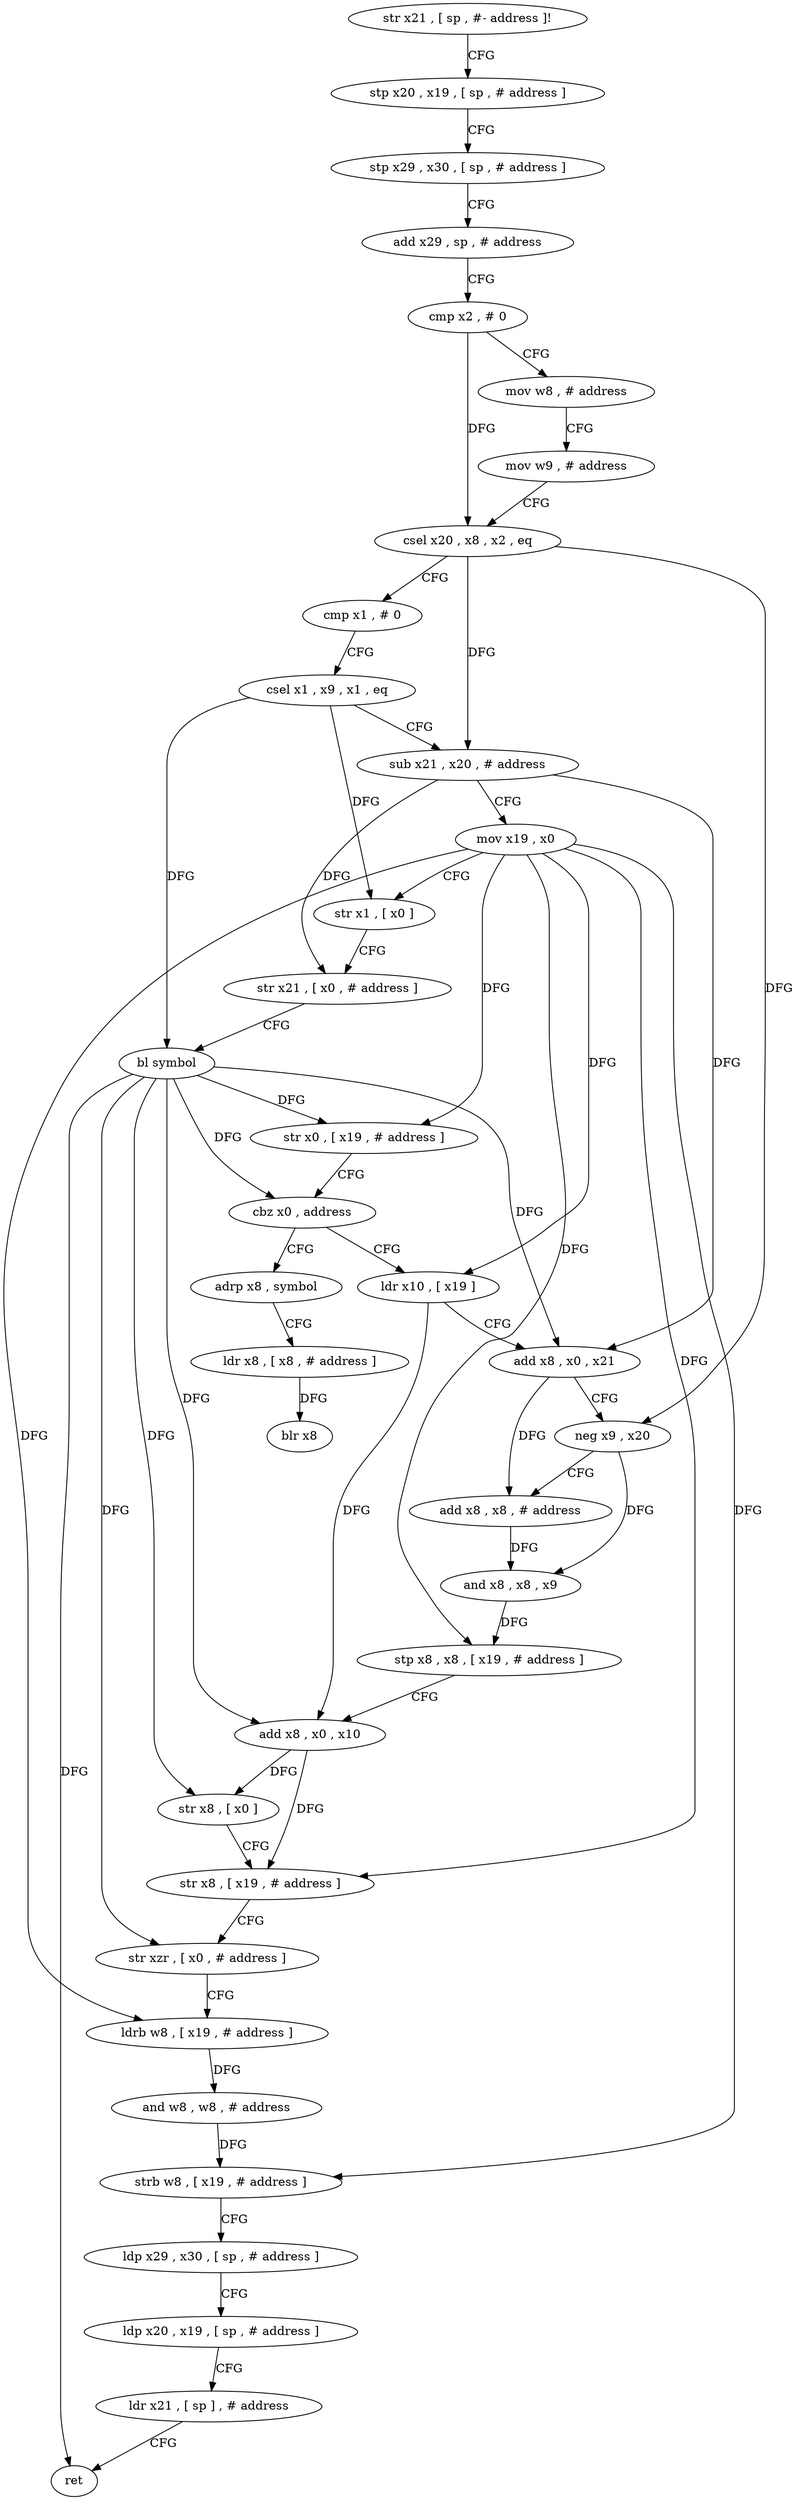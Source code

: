 digraph "func" {
"4259472" [label = "str x21 , [ sp , #- address ]!" ]
"4259476" [label = "stp x20 , x19 , [ sp , # address ]" ]
"4259480" [label = "stp x29 , x30 , [ sp , # address ]" ]
"4259484" [label = "add x29 , sp , # address" ]
"4259488" [label = "cmp x2 , # 0" ]
"4259492" [label = "mov w8 , # address" ]
"4259496" [label = "mov w9 , # address" ]
"4259500" [label = "csel x20 , x8 , x2 , eq" ]
"4259504" [label = "cmp x1 , # 0" ]
"4259508" [label = "csel x1 , x9 , x1 , eq" ]
"4259512" [label = "sub x21 , x20 , # address" ]
"4259516" [label = "mov x19 , x0" ]
"4259520" [label = "str x1 , [ x0 ]" ]
"4259524" [label = "str x21 , [ x0 , # address ]" ]
"4259528" [label = "bl symbol" ]
"4259532" [label = "str x0 , [ x19 , # address ]" ]
"4259536" [label = "cbz x0 , address" ]
"4259608" [label = "adrp x8 , symbol" ]
"4259540" [label = "ldr x10 , [ x19 ]" ]
"4259612" [label = "ldr x8 , [ x8 , # address ]" ]
"4259616" [label = "blr x8" ]
"4259544" [label = "add x8 , x0 , x21" ]
"4259548" [label = "neg x9 , x20" ]
"4259552" [label = "add x8 , x8 , # address" ]
"4259556" [label = "and x8 , x8 , x9" ]
"4259560" [label = "stp x8 , x8 , [ x19 , # address ]" ]
"4259564" [label = "add x8 , x0 , x10" ]
"4259568" [label = "str x8 , [ x0 ]" ]
"4259572" [label = "str x8 , [ x19 , # address ]" ]
"4259576" [label = "str xzr , [ x0 , # address ]" ]
"4259580" [label = "ldrb w8 , [ x19 , # address ]" ]
"4259584" [label = "and w8 , w8 , # address" ]
"4259588" [label = "strb w8 , [ x19 , # address ]" ]
"4259592" [label = "ldp x29 , x30 , [ sp , # address ]" ]
"4259596" [label = "ldp x20 , x19 , [ sp , # address ]" ]
"4259600" [label = "ldr x21 , [ sp ] , # address" ]
"4259604" [label = "ret" ]
"4259472" -> "4259476" [ label = "CFG" ]
"4259476" -> "4259480" [ label = "CFG" ]
"4259480" -> "4259484" [ label = "CFG" ]
"4259484" -> "4259488" [ label = "CFG" ]
"4259488" -> "4259492" [ label = "CFG" ]
"4259488" -> "4259500" [ label = "DFG" ]
"4259492" -> "4259496" [ label = "CFG" ]
"4259496" -> "4259500" [ label = "CFG" ]
"4259500" -> "4259504" [ label = "CFG" ]
"4259500" -> "4259512" [ label = "DFG" ]
"4259500" -> "4259548" [ label = "DFG" ]
"4259504" -> "4259508" [ label = "CFG" ]
"4259508" -> "4259512" [ label = "CFG" ]
"4259508" -> "4259520" [ label = "DFG" ]
"4259508" -> "4259528" [ label = "DFG" ]
"4259512" -> "4259516" [ label = "CFG" ]
"4259512" -> "4259524" [ label = "DFG" ]
"4259512" -> "4259544" [ label = "DFG" ]
"4259516" -> "4259520" [ label = "CFG" ]
"4259516" -> "4259532" [ label = "DFG" ]
"4259516" -> "4259540" [ label = "DFG" ]
"4259516" -> "4259560" [ label = "DFG" ]
"4259516" -> "4259572" [ label = "DFG" ]
"4259516" -> "4259580" [ label = "DFG" ]
"4259516" -> "4259588" [ label = "DFG" ]
"4259520" -> "4259524" [ label = "CFG" ]
"4259524" -> "4259528" [ label = "CFG" ]
"4259528" -> "4259532" [ label = "DFG" ]
"4259528" -> "4259536" [ label = "DFG" ]
"4259528" -> "4259544" [ label = "DFG" ]
"4259528" -> "4259564" [ label = "DFG" ]
"4259528" -> "4259568" [ label = "DFG" ]
"4259528" -> "4259576" [ label = "DFG" ]
"4259528" -> "4259604" [ label = "DFG" ]
"4259532" -> "4259536" [ label = "CFG" ]
"4259536" -> "4259608" [ label = "CFG" ]
"4259536" -> "4259540" [ label = "CFG" ]
"4259608" -> "4259612" [ label = "CFG" ]
"4259540" -> "4259544" [ label = "CFG" ]
"4259540" -> "4259564" [ label = "DFG" ]
"4259612" -> "4259616" [ label = "DFG" ]
"4259544" -> "4259548" [ label = "CFG" ]
"4259544" -> "4259552" [ label = "DFG" ]
"4259548" -> "4259552" [ label = "CFG" ]
"4259548" -> "4259556" [ label = "DFG" ]
"4259552" -> "4259556" [ label = "DFG" ]
"4259556" -> "4259560" [ label = "DFG" ]
"4259560" -> "4259564" [ label = "CFG" ]
"4259564" -> "4259568" [ label = "DFG" ]
"4259564" -> "4259572" [ label = "DFG" ]
"4259568" -> "4259572" [ label = "CFG" ]
"4259572" -> "4259576" [ label = "CFG" ]
"4259576" -> "4259580" [ label = "CFG" ]
"4259580" -> "4259584" [ label = "DFG" ]
"4259584" -> "4259588" [ label = "DFG" ]
"4259588" -> "4259592" [ label = "CFG" ]
"4259592" -> "4259596" [ label = "CFG" ]
"4259596" -> "4259600" [ label = "CFG" ]
"4259600" -> "4259604" [ label = "CFG" ]
}
